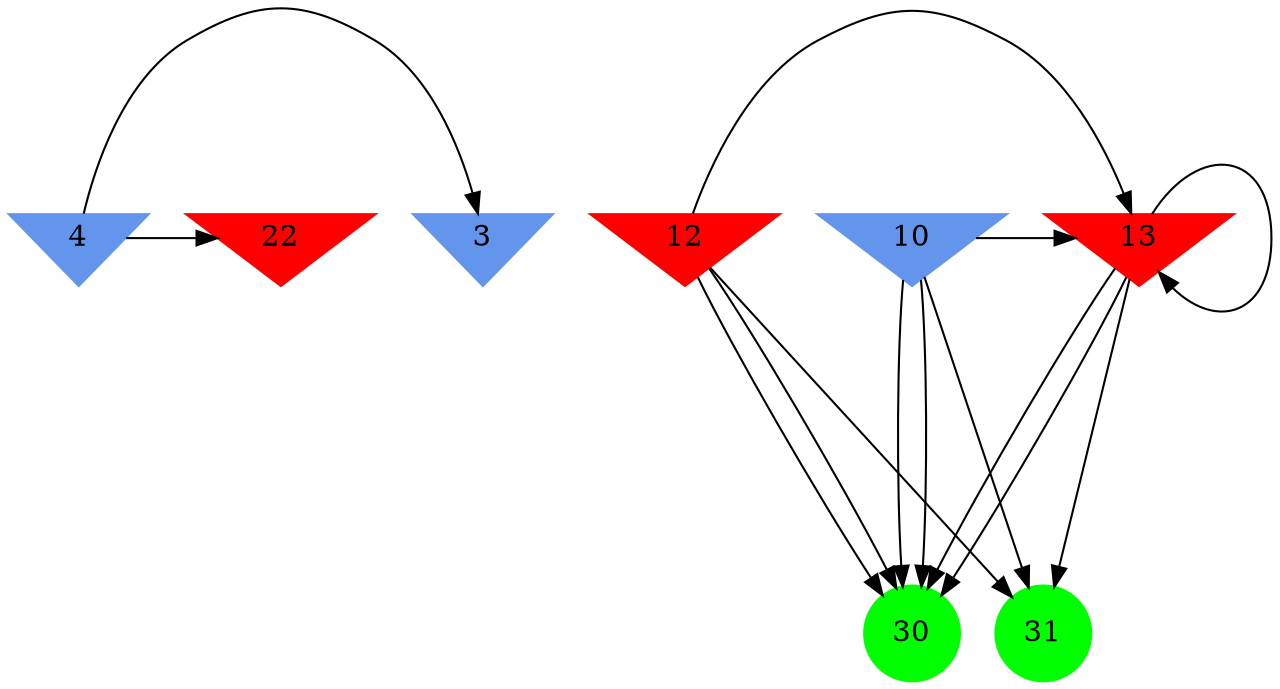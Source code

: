 digraph brain {
	ranksep=2.0;
	3 [shape=invtriangle,style=filled,color=cornflowerblue];
	4 [shape=invtriangle,style=filled,color=cornflowerblue];
	10 [shape=invtriangle,style=filled,color=cornflowerblue];
	12 [shape=invtriangle,style=filled,color=red];
	13 [shape=invtriangle,style=filled,color=red];
	22 [shape=invtriangle,style=filled,color=red];
	30 [shape=circle,style=filled,color=green];
	31 [shape=circle,style=filled,color=green];
	4	->	22;
	4	->	3;
	10	->	30;
	10	->	30;
	10	->	31;
	10	->	13;
	12	->	30;
	12	->	30;
	12	->	31;
	12	->	13;
	13	->	30;
	13	->	30;
	13	->	31;
	13	->	13;
	{ rank=same; 3; 4; 10; 12; 13; 22; }
	{ rank=same; }
	{ rank=same; 30; 31; }
}
